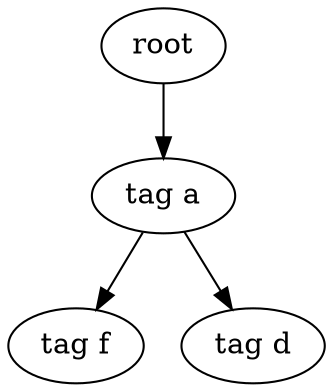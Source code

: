 digraph Tree{
0[label="root"];
0->00
00[label="tag a"];
00->000
000[label="tag f"];
00->001
001[label="tag d"];
}
